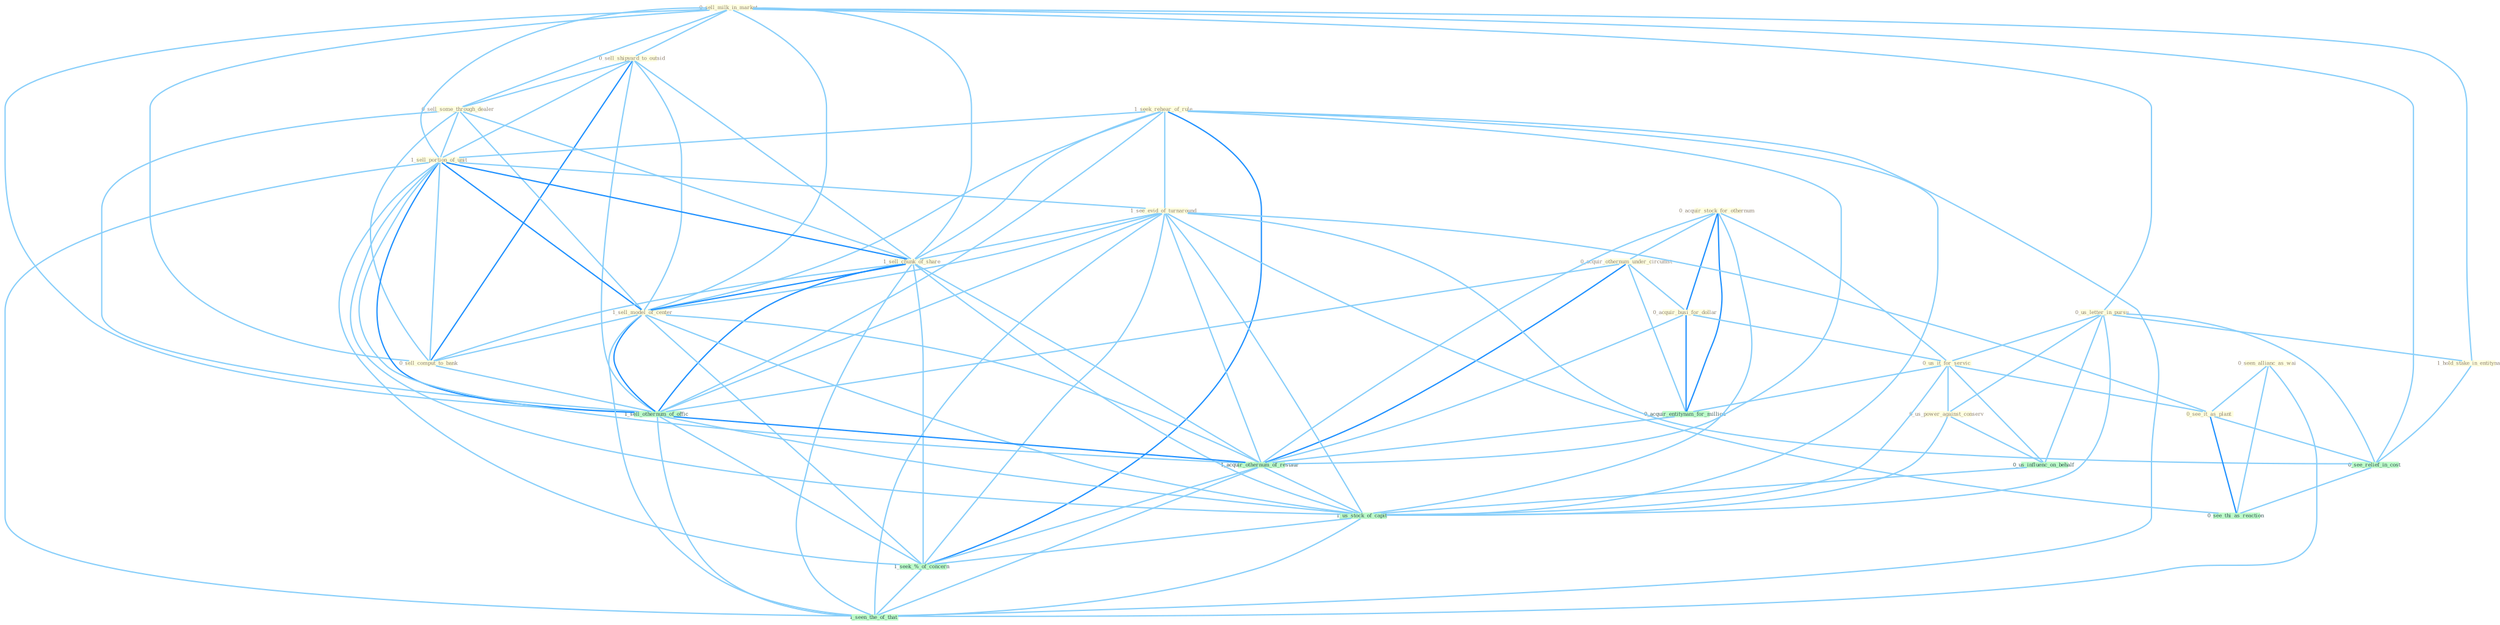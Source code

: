 Graph G{ 
    node
    [shape=polygon,style=filled,width=.5,height=.06,color="#BDFCC9",fixedsize=true,fontsize=4,
    fontcolor="#2f4f4f"];
    {node
    [color="#ffffe0", fontcolor="#8b7d6b"] "0_sell_milk_in_market " "0_acquir_stock_for_othernum " "0_seen_allianc_as_wai " "0_sell_shipyard_to_outsid " "1_seek_rehear_of_rule " "0_sell_some_through_dealer " "0_acquir_othernum_under_circumst " "1_sell_portion_of_unit " "1_see_evid_of_turnaround " "1_sell_chunk_of_share " "0_us_letter_in_pursu " "0_acquir_busi_for_dollar " "1_sell_model_of_center " "1_hold_stake_in_entitynam " "0_us_it_for_servic " "0_sell_comput_to_bank " "0_see_it_as_plant " "0_us_power_against_conserv "}
{node [color="#fff0f5", fontcolor="#b22222"]}
edge [color="#B0E2FF"];

	"0_sell_milk_in_market " -- "0_sell_shipyard_to_outsid " [w="1", color="#87cefa" ];
	"0_sell_milk_in_market " -- "0_sell_some_through_dealer " [w="1", color="#87cefa" ];
	"0_sell_milk_in_market " -- "1_sell_portion_of_unit " [w="1", color="#87cefa" ];
	"0_sell_milk_in_market " -- "1_sell_chunk_of_share " [w="1", color="#87cefa" ];
	"0_sell_milk_in_market " -- "0_us_letter_in_pursu " [w="1", color="#87cefa" ];
	"0_sell_milk_in_market " -- "1_sell_model_of_center " [w="1", color="#87cefa" ];
	"0_sell_milk_in_market " -- "1_hold_stake_in_entitynam " [w="1", color="#87cefa" ];
	"0_sell_milk_in_market " -- "0_sell_comput_to_bank " [w="1", color="#87cefa" ];
	"0_sell_milk_in_market " -- "1_sell_othernum_of_offic " [w="1", color="#87cefa" ];
	"0_sell_milk_in_market " -- "0_see_relief_in_cost " [w="1", color="#87cefa" ];
	"0_acquir_stock_for_othernum " -- "0_acquir_othernum_under_circumst " [w="1", color="#87cefa" ];
	"0_acquir_stock_for_othernum " -- "0_acquir_busi_for_dollar " [w="2", color="#1e90ff" , len=0.8];
	"0_acquir_stock_for_othernum " -- "0_us_it_for_servic " [w="1", color="#87cefa" ];
	"0_acquir_stock_for_othernum " -- "0_acquir_entitynam_for_million " [w="2", color="#1e90ff" , len=0.8];
	"0_acquir_stock_for_othernum " -- "1_acquir_othernum_of_restaur " [w="1", color="#87cefa" ];
	"0_acquir_stock_for_othernum " -- "1_us_stock_of_capit " [w="1", color="#87cefa" ];
	"0_seen_allianc_as_wai " -- "0_see_it_as_plant " [w="1", color="#87cefa" ];
	"0_seen_allianc_as_wai " -- "0_see_thi_as_reaction " [w="1", color="#87cefa" ];
	"0_seen_allianc_as_wai " -- "1_seen_the_of_that " [w="1", color="#87cefa" ];
	"0_sell_shipyard_to_outsid " -- "0_sell_some_through_dealer " [w="1", color="#87cefa" ];
	"0_sell_shipyard_to_outsid " -- "1_sell_portion_of_unit " [w="1", color="#87cefa" ];
	"0_sell_shipyard_to_outsid " -- "1_sell_chunk_of_share " [w="1", color="#87cefa" ];
	"0_sell_shipyard_to_outsid " -- "1_sell_model_of_center " [w="1", color="#87cefa" ];
	"0_sell_shipyard_to_outsid " -- "0_sell_comput_to_bank " [w="2", color="#1e90ff" , len=0.8];
	"0_sell_shipyard_to_outsid " -- "1_sell_othernum_of_offic " [w="1", color="#87cefa" ];
	"1_seek_rehear_of_rule " -- "1_sell_portion_of_unit " [w="1", color="#87cefa" ];
	"1_seek_rehear_of_rule " -- "1_see_evid_of_turnaround " [w="1", color="#87cefa" ];
	"1_seek_rehear_of_rule " -- "1_sell_chunk_of_share " [w="1", color="#87cefa" ];
	"1_seek_rehear_of_rule " -- "1_sell_model_of_center " [w="1", color="#87cefa" ];
	"1_seek_rehear_of_rule " -- "1_sell_othernum_of_offic " [w="1", color="#87cefa" ];
	"1_seek_rehear_of_rule " -- "1_acquir_othernum_of_restaur " [w="1", color="#87cefa" ];
	"1_seek_rehear_of_rule " -- "1_us_stock_of_capit " [w="1", color="#87cefa" ];
	"1_seek_rehear_of_rule " -- "1_seek_%_of_concern " [w="2", color="#1e90ff" , len=0.8];
	"1_seek_rehear_of_rule " -- "1_seen_the_of_that " [w="1", color="#87cefa" ];
	"0_sell_some_through_dealer " -- "1_sell_portion_of_unit " [w="1", color="#87cefa" ];
	"0_sell_some_through_dealer " -- "1_sell_chunk_of_share " [w="1", color="#87cefa" ];
	"0_sell_some_through_dealer " -- "1_sell_model_of_center " [w="1", color="#87cefa" ];
	"0_sell_some_through_dealer " -- "0_sell_comput_to_bank " [w="1", color="#87cefa" ];
	"0_sell_some_through_dealer " -- "1_sell_othernum_of_offic " [w="1", color="#87cefa" ];
	"0_acquir_othernum_under_circumst " -- "0_acquir_busi_for_dollar " [w="1", color="#87cefa" ];
	"0_acquir_othernum_under_circumst " -- "0_acquir_entitynam_for_million " [w="1", color="#87cefa" ];
	"0_acquir_othernum_under_circumst " -- "1_sell_othernum_of_offic " [w="1", color="#87cefa" ];
	"0_acquir_othernum_under_circumst " -- "1_acquir_othernum_of_restaur " [w="2", color="#1e90ff" , len=0.8];
	"1_sell_portion_of_unit " -- "1_see_evid_of_turnaround " [w="1", color="#87cefa" ];
	"1_sell_portion_of_unit " -- "1_sell_chunk_of_share " [w="2", color="#1e90ff" , len=0.8];
	"1_sell_portion_of_unit " -- "1_sell_model_of_center " [w="2", color="#1e90ff" , len=0.8];
	"1_sell_portion_of_unit " -- "0_sell_comput_to_bank " [w="1", color="#87cefa" ];
	"1_sell_portion_of_unit " -- "1_sell_othernum_of_offic " [w="2", color="#1e90ff" , len=0.8];
	"1_sell_portion_of_unit " -- "1_acquir_othernum_of_restaur " [w="1", color="#87cefa" ];
	"1_sell_portion_of_unit " -- "1_us_stock_of_capit " [w="1", color="#87cefa" ];
	"1_sell_portion_of_unit " -- "1_seek_%_of_concern " [w="1", color="#87cefa" ];
	"1_sell_portion_of_unit " -- "1_seen_the_of_that " [w="1", color="#87cefa" ];
	"1_see_evid_of_turnaround " -- "1_sell_chunk_of_share " [w="1", color="#87cefa" ];
	"1_see_evid_of_turnaround " -- "1_sell_model_of_center " [w="1", color="#87cefa" ];
	"1_see_evid_of_turnaround " -- "0_see_it_as_plant " [w="1", color="#87cefa" ];
	"1_see_evid_of_turnaround " -- "1_sell_othernum_of_offic " [w="1", color="#87cefa" ];
	"1_see_evid_of_turnaround " -- "0_see_relief_in_cost " [w="1", color="#87cefa" ];
	"1_see_evid_of_turnaround " -- "0_see_thi_as_reaction " [w="1", color="#87cefa" ];
	"1_see_evid_of_turnaround " -- "1_acquir_othernum_of_restaur " [w="1", color="#87cefa" ];
	"1_see_evid_of_turnaround " -- "1_us_stock_of_capit " [w="1", color="#87cefa" ];
	"1_see_evid_of_turnaround " -- "1_seek_%_of_concern " [w="1", color="#87cefa" ];
	"1_see_evid_of_turnaround " -- "1_seen_the_of_that " [w="1", color="#87cefa" ];
	"1_sell_chunk_of_share " -- "1_sell_model_of_center " [w="2", color="#1e90ff" , len=0.8];
	"1_sell_chunk_of_share " -- "0_sell_comput_to_bank " [w="1", color="#87cefa" ];
	"1_sell_chunk_of_share " -- "1_sell_othernum_of_offic " [w="2", color="#1e90ff" , len=0.8];
	"1_sell_chunk_of_share " -- "1_acquir_othernum_of_restaur " [w="1", color="#87cefa" ];
	"1_sell_chunk_of_share " -- "1_us_stock_of_capit " [w="1", color="#87cefa" ];
	"1_sell_chunk_of_share " -- "1_seek_%_of_concern " [w="1", color="#87cefa" ];
	"1_sell_chunk_of_share " -- "1_seen_the_of_that " [w="1", color="#87cefa" ];
	"0_us_letter_in_pursu " -- "1_hold_stake_in_entitynam " [w="1", color="#87cefa" ];
	"0_us_letter_in_pursu " -- "0_us_it_for_servic " [w="1", color="#87cefa" ];
	"0_us_letter_in_pursu " -- "0_us_power_against_conserv " [w="1", color="#87cefa" ];
	"0_us_letter_in_pursu " -- "0_us_influenc_on_behalf " [w="1", color="#87cefa" ];
	"0_us_letter_in_pursu " -- "0_see_relief_in_cost " [w="1", color="#87cefa" ];
	"0_us_letter_in_pursu " -- "1_us_stock_of_capit " [w="1", color="#87cefa" ];
	"0_acquir_busi_for_dollar " -- "0_us_it_for_servic " [w="1", color="#87cefa" ];
	"0_acquir_busi_for_dollar " -- "0_acquir_entitynam_for_million " [w="2", color="#1e90ff" , len=0.8];
	"0_acquir_busi_for_dollar " -- "1_acquir_othernum_of_restaur " [w="1", color="#87cefa" ];
	"1_sell_model_of_center " -- "0_sell_comput_to_bank " [w="1", color="#87cefa" ];
	"1_sell_model_of_center " -- "1_sell_othernum_of_offic " [w="2", color="#1e90ff" , len=0.8];
	"1_sell_model_of_center " -- "1_acquir_othernum_of_restaur " [w="1", color="#87cefa" ];
	"1_sell_model_of_center " -- "1_us_stock_of_capit " [w="1", color="#87cefa" ];
	"1_sell_model_of_center " -- "1_seek_%_of_concern " [w="1", color="#87cefa" ];
	"1_sell_model_of_center " -- "1_seen_the_of_that " [w="1", color="#87cefa" ];
	"1_hold_stake_in_entitynam " -- "0_see_relief_in_cost " [w="1", color="#87cefa" ];
	"0_us_it_for_servic " -- "0_see_it_as_plant " [w="1", color="#87cefa" ];
	"0_us_it_for_servic " -- "0_us_power_against_conserv " [w="1", color="#87cefa" ];
	"0_us_it_for_servic " -- "0_acquir_entitynam_for_million " [w="1", color="#87cefa" ];
	"0_us_it_for_servic " -- "0_us_influenc_on_behalf " [w="1", color="#87cefa" ];
	"0_us_it_for_servic " -- "1_us_stock_of_capit " [w="1", color="#87cefa" ];
	"0_sell_comput_to_bank " -- "1_sell_othernum_of_offic " [w="1", color="#87cefa" ];
	"0_see_it_as_plant " -- "0_see_relief_in_cost " [w="1", color="#87cefa" ];
	"0_see_it_as_plant " -- "0_see_thi_as_reaction " [w="2", color="#1e90ff" , len=0.8];
	"0_us_power_against_conserv " -- "0_us_influenc_on_behalf " [w="1", color="#87cefa" ];
	"0_us_power_against_conserv " -- "1_us_stock_of_capit " [w="1", color="#87cefa" ];
	"0_acquir_entitynam_for_million " -- "1_acquir_othernum_of_restaur " [w="1", color="#87cefa" ];
	"1_sell_othernum_of_offic " -- "1_acquir_othernum_of_restaur " [w="2", color="#1e90ff" , len=0.8];
	"1_sell_othernum_of_offic " -- "1_us_stock_of_capit " [w="1", color="#87cefa" ];
	"1_sell_othernum_of_offic " -- "1_seek_%_of_concern " [w="1", color="#87cefa" ];
	"1_sell_othernum_of_offic " -- "1_seen_the_of_that " [w="1", color="#87cefa" ];
	"0_us_influenc_on_behalf " -- "1_us_stock_of_capit " [w="1", color="#87cefa" ];
	"0_see_relief_in_cost " -- "0_see_thi_as_reaction " [w="1", color="#87cefa" ];
	"1_acquir_othernum_of_restaur " -- "1_us_stock_of_capit " [w="1", color="#87cefa" ];
	"1_acquir_othernum_of_restaur " -- "1_seek_%_of_concern " [w="1", color="#87cefa" ];
	"1_acquir_othernum_of_restaur " -- "1_seen_the_of_that " [w="1", color="#87cefa" ];
	"1_us_stock_of_capit " -- "1_seek_%_of_concern " [w="1", color="#87cefa" ];
	"1_us_stock_of_capit " -- "1_seen_the_of_that " [w="1", color="#87cefa" ];
	"1_seek_%_of_concern " -- "1_seen_the_of_that " [w="1", color="#87cefa" ];
}